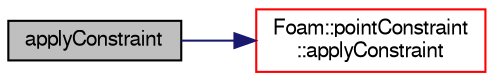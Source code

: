 digraph "applyConstraint"
{
  bgcolor="transparent";
  edge [fontname="FreeSans",fontsize="10",labelfontname="FreeSans",labelfontsize="10"];
  node [fontname="FreeSans",fontsize="10",shape=record];
  rankdir="LR";
  Node17 [label="applyConstraint",height=0.2,width=0.4,color="black", fillcolor="grey75", style="filled", fontcolor="black"];
  Node17 -> Node18 [color="midnightblue",fontsize="10",style="solid",fontname="FreeSans"];
  Node18 [label="Foam::pointConstraint\l::applyConstraint",height=0.2,width=0.4,color="red",URL="$a26642.html#a1c47e7042699d937ffa928bbdcf19556",tooltip="Apply and accumulate the effect of the given constraint direction. "];
}
